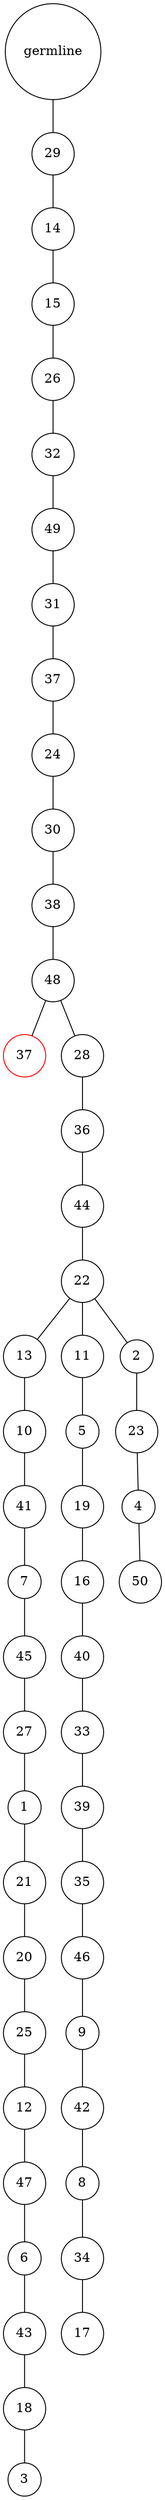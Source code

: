graph {
	rankdir=UD;
	splines=line;
	node [shape=circle]
	"0x7f4460e34700" [label="germline"];
	"0x7f4460e34730" [label="29"];
	"0x7f4460e34700" -- "0x7f4460e34730" ;
	"0x7f4460e34760" [label="14"];
	"0x7f4460e34730" -- "0x7f4460e34760" ;
	"0x7f4460e34790" [label="15"];
	"0x7f4460e34760" -- "0x7f4460e34790" ;
	"0x7f4460e347c0" [label="26"];
	"0x7f4460e34790" -- "0x7f4460e347c0" ;
	"0x7f4460e347f0" [label="32"];
	"0x7f4460e347c0" -- "0x7f4460e347f0" ;
	"0x7f4460e34820" [label="49"];
	"0x7f4460e347f0" -- "0x7f4460e34820" ;
	"0x7f4460e34850" [label="31"];
	"0x7f4460e34820" -- "0x7f4460e34850" ;
	"0x7f4460e34880" [label="37"];
	"0x7f4460e34850" -- "0x7f4460e34880" ;
	"0x7f4460e348b0" [label="24"];
	"0x7f4460e34880" -- "0x7f4460e348b0" ;
	"0x7f4460e348e0" [label="30"];
	"0x7f4460e348b0" -- "0x7f4460e348e0" ;
	"0x7f4460e34910" [label="38"];
	"0x7f4460e348e0" -- "0x7f4460e34910" ;
	"0x7f4460e34940" [label="48"];
	"0x7f4460e34910" -- "0x7f4460e34940" ;
	"0x7f4460e34970" [label="37",color="red"];
	"0x7f4460e34940" -- "0x7f4460e34970" ;
	"0x7f4460e349a0" [label="28"];
	"0x7f4460e34940" -- "0x7f4460e349a0" ;
	"0x7f4460e349d0" [label="36"];
	"0x7f4460e349a0" -- "0x7f4460e349d0" ;
	"0x7f4460e34a00" [label="44"];
	"0x7f4460e349d0" -- "0x7f4460e34a00" ;
	"0x7f4460e34a30" [label="22"];
	"0x7f4460e34a00" -- "0x7f4460e34a30" ;
	"0x7f4460e34a60" [label="13"];
	"0x7f4460e34a30" -- "0x7f4460e34a60" ;
	"0x7f4460e34a90" [label="10"];
	"0x7f4460e34a60" -- "0x7f4460e34a90" ;
	"0x7f4460e34ac0" [label="41"];
	"0x7f4460e34a90" -- "0x7f4460e34ac0" ;
	"0x7f4460e34af0" [label="7"];
	"0x7f4460e34ac0" -- "0x7f4460e34af0" ;
	"0x7f4460e34b20" [label="45"];
	"0x7f4460e34af0" -- "0x7f4460e34b20" ;
	"0x7f4460e34b50" [label="27"];
	"0x7f4460e34b20" -- "0x7f4460e34b50" ;
	"0x7f4460e34b80" [label="1"];
	"0x7f4460e34b50" -- "0x7f4460e34b80" ;
	"0x7f4460e34bb0" [label="21"];
	"0x7f4460e34b80" -- "0x7f4460e34bb0" ;
	"0x7f4460e34be0" [label="20"];
	"0x7f4460e34bb0" -- "0x7f4460e34be0" ;
	"0x7f4460e34c10" [label="25"];
	"0x7f4460e34be0" -- "0x7f4460e34c10" ;
	"0x7f4460e34c40" [label="12"];
	"0x7f4460e34c10" -- "0x7f4460e34c40" ;
	"0x7f4460e34c70" [label="47"];
	"0x7f4460e34c40" -- "0x7f4460e34c70" ;
	"0x7f4460e34ca0" [label="6"];
	"0x7f4460e34c70" -- "0x7f4460e34ca0" ;
	"0x7f4460e34cd0" [label="43"];
	"0x7f4460e34ca0" -- "0x7f4460e34cd0" ;
	"0x7f4460e34d00" [label="18"];
	"0x7f4460e34cd0" -- "0x7f4460e34d00" ;
	"0x7f4460e34d30" [label="3"];
	"0x7f4460e34d00" -- "0x7f4460e34d30" ;
	"0x7f4460e34d60" [label="11"];
	"0x7f4460e34a30" -- "0x7f4460e34d60" ;
	"0x7f4460e34d90" [label="5"];
	"0x7f4460e34d60" -- "0x7f4460e34d90" ;
	"0x7f4460e34dc0" [label="19"];
	"0x7f4460e34d90" -- "0x7f4460e34dc0" ;
	"0x7f4460e34df0" [label="16"];
	"0x7f4460e34dc0" -- "0x7f4460e34df0" ;
	"0x7f4460e34e20" [label="40"];
	"0x7f4460e34df0" -- "0x7f4460e34e20" ;
	"0x7f4460e34e50" [label="33"];
	"0x7f4460e34e20" -- "0x7f4460e34e50" ;
	"0x7f4460e34e80" [label="39"];
	"0x7f4460e34e50" -- "0x7f4460e34e80" ;
	"0x7f4460e34eb0" [label="35"];
	"0x7f4460e34e80" -- "0x7f4460e34eb0" ;
	"0x7f4460e34ee0" [label="46"];
	"0x7f4460e34eb0" -- "0x7f4460e34ee0" ;
	"0x7f4460e34f10" [label="9"];
	"0x7f4460e34ee0" -- "0x7f4460e34f10" ;
	"0x7f4460e34f40" [label="42"];
	"0x7f4460e34f10" -- "0x7f4460e34f40" ;
	"0x7f4460e34f70" [label="8"];
	"0x7f4460e34f40" -- "0x7f4460e34f70" ;
	"0x7f4460e34fa0" [label="34"];
	"0x7f4460e34f70" -- "0x7f4460e34fa0" ;
	"0x7f4460e34fd0" [label="17"];
	"0x7f4460e34fa0" -- "0x7f4460e34fd0" ;
	"0x7f4460e3a040" [label="2"];
	"0x7f4460e34a30" -- "0x7f4460e3a040" ;
	"0x7f4460e3a070" [label="23"];
	"0x7f4460e3a040" -- "0x7f4460e3a070" ;
	"0x7f4460e3a0a0" [label="4"];
	"0x7f4460e3a070" -- "0x7f4460e3a0a0" ;
	"0x7f4460e3a0d0" [label="50"];
	"0x7f4460e3a0a0" -- "0x7f4460e3a0d0" ;
}
